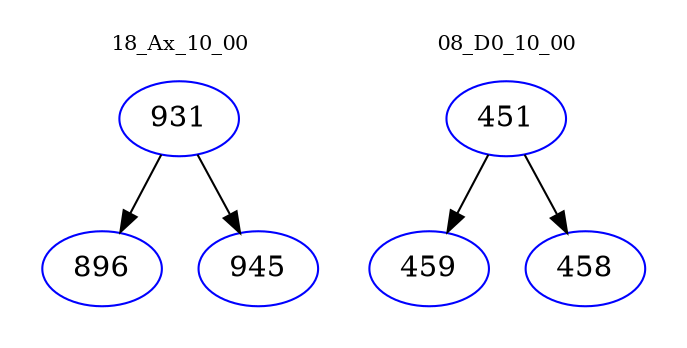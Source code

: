 digraph{
subgraph cluster_0 {
color = white
label = "18_Ax_10_00";
fontsize=10;
T0_931 [label="931", color="blue"]
T0_931 -> T0_896 [color="black"]
T0_896 [label="896", color="blue"]
T0_931 -> T0_945 [color="black"]
T0_945 [label="945", color="blue"]
}
subgraph cluster_1 {
color = white
label = "08_D0_10_00";
fontsize=10;
T1_451 [label="451", color="blue"]
T1_451 -> T1_459 [color="black"]
T1_459 [label="459", color="blue"]
T1_451 -> T1_458 [color="black"]
T1_458 [label="458", color="blue"]
}
}
